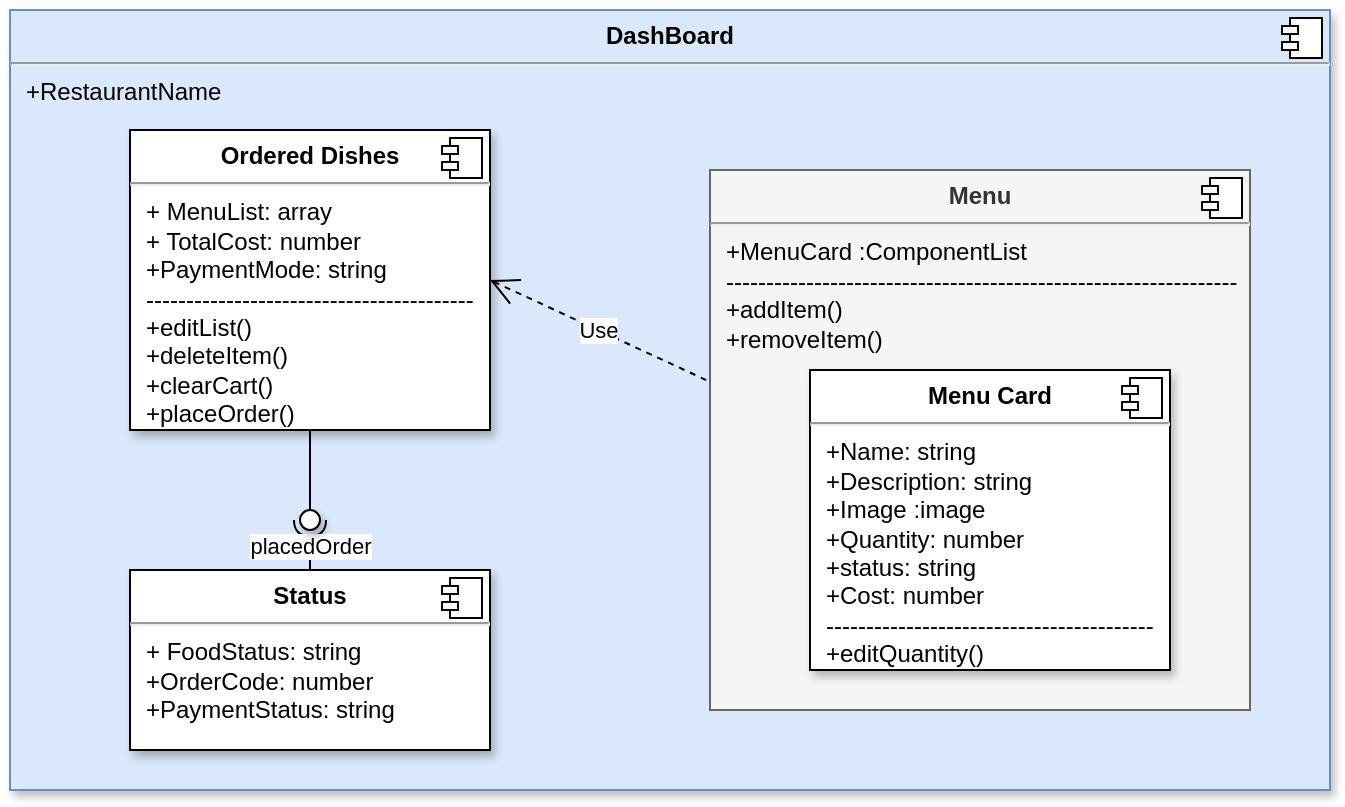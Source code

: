 <mxfile version="14.9.4" type="google"><diagram id="4MGYMzCdgB9um5SnQikA" name="Page-1"><mxGraphModel dx="1108" dy="425" grid="1" gridSize="10" guides="1" tooltips="1" connect="1" arrows="1" fold="1" page="1" pageScale="1" pageWidth="827" pageHeight="1169" math="0" shadow="0"><root><mxCell id="0"/><mxCell id="1" parent="0"/><mxCell id="afuiaaIAdBzGYJs9Xy6G-1" value="&lt;p style=&quot;margin: 0px ; margin-top: 6px ; text-align: center&quot;&gt;&lt;b&gt;DashBoard&lt;/b&gt;&lt;/p&gt;&lt;hr&gt;&lt;p style=&quot;margin: 0px ; margin-left: 8px&quot;&gt;+RestaurantName&lt;/p&gt;" style="align=left;overflow=fill;html=1;dropTarget=0;fillColor=#dae8fc;strokeColor=#6c8ebf;shadow=1;" vertex="1" parent="1"><mxGeometry x="140" y="50" width="660" height="390" as="geometry"/></mxCell><mxCell id="afuiaaIAdBzGYJs9Xy6G-2" value="" style="shape=component;jettyWidth=8;jettyHeight=4;" vertex="1" parent="afuiaaIAdBzGYJs9Xy6G-1"><mxGeometry x="1" width="20" height="20" relative="1" as="geometry"><mxPoint x="-24" y="4" as="offset"/></mxGeometry></mxCell><mxCell id="afuiaaIAdBzGYJs9Xy6G-3" value="&lt;p style=&quot;margin: 0px ; margin-top: 6px ; text-align: center&quot;&gt;&lt;b&gt;Menu&lt;/b&gt;&lt;/p&gt;&lt;hr&gt;&lt;p style=&quot;color: rgb(0 , 0 , 0) ; margin: 0px 0px 0px 8px&quot;&gt;+MenuCard :ComponentList&lt;/p&gt;&lt;p style=&quot;color: rgb(0 , 0 , 0) ; margin: 0px 0px 0px 8px&quot;&gt;----------------------------------------------------------------&lt;/p&gt;&lt;p style=&quot;color: rgb(0 , 0 , 0) ; margin: 0px 0px 0px 8px&quot;&gt;+addItem()&lt;/p&gt;&lt;p style=&quot;color: rgb(0 , 0 , 0) ; margin: 0px 0px 0px 8px&quot;&gt;+removeItem()&lt;/p&gt;&lt;p style=&quot;color: rgb(0 , 0 , 0) ; margin: 0px 0px 0px 8px&quot;&gt;&lt;br&gt;&lt;/p&gt;" style="align=left;overflow=fill;html=1;dropTarget=0;fillColor=#f5f5f5;strokeColor=#666666;fontColor=#333333;" vertex="1" parent="1"><mxGeometry x="490" y="130" width="270" height="270" as="geometry"/></mxCell><mxCell id="afuiaaIAdBzGYJs9Xy6G-4" value="" style="shape=component;jettyWidth=8;jettyHeight=4;" vertex="1" parent="afuiaaIAdBzGYJs9Xy6G-3"><mxGeometry x="1" width="20" height="20" relative="1" as="geometry"><mxPoint x="-24" y="4" as="offset"/></mxGeometry></mxCell><mxCell id="afuiaaIAdBzGYJs9Xy6G-11" value="&lt;p style=&quot;margin: 0px ; margin-top: 6px ; text-align: center&quot;&gt;&lt;b&gt;Status&lt;/b&gt;&lt;/p&gt;&lt;hr&gt;&lt;p style=&quot;margin: 0px ; margin-left: 8px&quot;&gt;+ FoodStatus: string&lt;/p&gt;&lt;p style=&quot;margin: 0px ; margin-left: 8px&quot;&gt;+OrderCode: number&lt;/p&gt;&lt;p style=&quot;margin: 0px ; margin-left: 8px&quot;&gt;+PaymentStatus: string&lt;/p&gt;&lt;p style=&quot;margin: 0px ; margin-left: 8px&quot;&gt;&lt;br&gt;&lt;br&gt;&lt;/p&gt;" style="align=left;overflow=fill;html=1;dropTarget=0;shadow=1;" vertex="1" parent="1"><mxGeometry x="200" y="330" width="180" height="90" as="geometry"/></mxCell><mxCell id="afuiaaIAdBzGYJs9Xy6G-12" value="" style="shape=component;jettyWidth=8;jettyHeight=4;" vertex="1" parent="afuiaaIAdBzGYJs9Xy6G-11"><mxGeometry x="1" width="20" height="20" relative="1" as="geometry"><mxPoint x="-24" y="4" as="offset"/></mxGeometry></mxCell><mxCell id="afuiaaIAdBzGYJs9Xy6G-13" value="&lt;p style=&quot;margin: 0px ; margin-top: 6px ; text-align: center&quot;&gt;&lt;b&gt;Ordered Dishes&lt;/b&gt;&lt;/p&gt;&lt;hr&gt;&lt;p style=&quot;margin: 0px ; margin-left: 8px&quot;&gt;+ MenuList: array&lt;br&gt;&lt;/p&gt;&lt;p style=&quot;margin: 0px ; margin-left: 8px&quot;&gt;+ TotalCost: number&lt;/p&gt;&lt;p style=&quot;margin: 0px ; margin-left: 8px&quot;&gt;+PaymentMode: string&lt;/p&gt;&lt;p style=&quot;margin: 0px ; margin-left: 8px&quot;&gt;-----------------------------------------&lt;/p&gt;&lt;p style=&quot;margin: 0px ; margin-left: 8px&quot;&gt;+editList()&lt;/p&gt;&lt;p style=&quot;margin: 0px ; margin-left: 8px&quot;&gt;+deleteItem()&lt;/p&gt;&lt;p style=&quot;margin: 0px ; margin-left: 8px&quot;&gt;+clearCart()&lt;/p&gt;&lt;p style=&quot;margin: 0px ; margin-left: 8px&quot;&gt;+placeOrder()&lt;/p&gt;" style="align=left;overflow=fill;html=1;dropTarget=0;shadow=1;" vertex="1" parent="1"><mxGeometry x="200" y="110" width="180" height="150" as="geometry"/></mxCell><mxCell id="afuiaaIAdBzGYJs9Xy6G-14" value="" style="shape=component;jettyWidth=8;jettyHeight=4;" vertex="1" parent="afuiaaIAdBzGYJs9Xy6G-13"><mxGeometry x="1" width="20" height="20" relative="1" as="geometry"><mxPoint x="-24" y="4" as="offset"/></mxGeometry></mxCell><mxCell id="afuiaaIAdBzGYJs9Xy6G-15" value="&lt;p style=&quot;margin: 0px ; margin-top: 6px ; text-align: center&quot;&gt;&lt;b&gt;Menu Card&lt;/b&gt;&lt;/p&gt;&lt;hr&gt;&lt;p style=&quot;margin: 0px 0px 0px 8px&quot;&gt;+Name: string&lt;br&gt;&lt;/p&gt;&lt;p style=&quot;margin: 0px 0px 0px 8px&quot;&gt;+Description: string&lt;/p&gt;&lt;p style=&quot;margin: 0px 0px 0px 8px&quot;&gt;+Image :image&lt;/p&gt;&lt;p style=&quot;margin: 0px 0px 0px 8px&quot;&gt;+Quantity: number&lt;/p&gt;&lt;p style=&quot;margin: 0px 0px 0px 8px&quot;&gt;+status: string&lt;/p&gt;&lt;p style=&quot;margin: 0px 0px 0px 8px&quot;&gt;+Cost: number&lt;/p&gt;&lt;p style=&quot;margin: 0px 0px 0px 8px&quot;&gt;-----------------------------------------&lt;/p&gt;&lt;p style=&quot;margin: 0px 0px 0px 8px&quot;&gt;+editQuantity()&lt;/p&gt;" style="align=left;overflow=fill;html=1;dropTarget=0;shadow=1;" vertex="1" parent="1"><mxGeometry x="540" y="230" width="180" height="150" as="geometry"/></mxCell><mxCell id="afuiaaIAdBzGYJs9Xy6G-16" value="" style="shape=component;jettyWidth=8;jettyHeight=4;" vertex="1" parent="afuiaaIAdBzGYJs9Xy6G-15"><mxGeometry x="1" width="20" height="20" relative="1" as="geometry"><mxPoint x="-24" y="4" as="offset"/></mxGeometry></mxCell><mxCell id="afuiaaIAdBzGYJs9Xy6G-17" value="Use" style="endArrow=open;endSize=12;dashed=1;html=1;exitX=-0.007;exitY=0.389;exitDx=0;exitDy=0;entryX=1;entryY=0.5;entryDx=0;entryDy=0;exitPerimeter=0;" edge="1" parent="1" source="afuiaaIAdBzGYJs9Xy6G-3" target="afuiaaIAdBzGYJs9Xy6G-13"><mxGeometry width="160" relative="1" as="geometry"><mxPoint x="330" y="260" as="sourcePoint"/><mxPoint x="370" y="225" as="targetPoint"/></mxGeometry></mxCell><mxCell id="afuiaaIAdBzGYJs9Xy6G-19" value="" style="rounded=0;orthogonalLoop=1;jettySize=auto;html=1;endArrow=none;endFill=0;exitX=0.5;exitY=1;exitDx=0;exitDy=0;" edge="1" target="afuiaaIAdBzGYJs9Xy6G-21" parent="1" source="afuiaaIAdBzGYJs9Xy6G-13"><mxGeometry relative="1" as="geometry"><mxPoint x="390" y="265" as="sourcePoint"/></mxGeometry></mxCell><mxCell id="afuiaaIAdBzGYJs9Xy6G-20" value="placedOrder" style="rounded=0;orthogonalLoop=1;jettySize=auto;html=1;endArrow=halfCircle;endFill=0;entryX=0.5;entryY=0.5;entryDx=0;entryDy=0;endSize=6;strokeWidth=1;exitX=0.5;exitY=0;exitDx=0;exitDy=0;" edge="1" target="afuiaaIAdBzGYJs9Xy6G-21" parent="1" source="afuiaaIAdBzGYJs9Xy6G-11"><mxGeometry relative="1" as="geometry"><mxPoint x="430" y="265" as="sourcePoint"/></mxGeometry></mxCell><mxCell id="afuiaaIAdBzGYJs9Xy6G-21" value="" style="ellipse;whiteSpace=wrap;html=1;fontFamily=Helvetica;fontSize=12;fontColor=#000000;align=center;strokeColor=#000000;fillColor=#ffffff;points=[];aspect=fixed;resizable=0;shadow=1;" vertex="1" parent="1"><mxGeometry x="285" y="300" width="10" height="10" as="geometry"/></mxCell></root></mxGraphModel></diagram></mxfile>